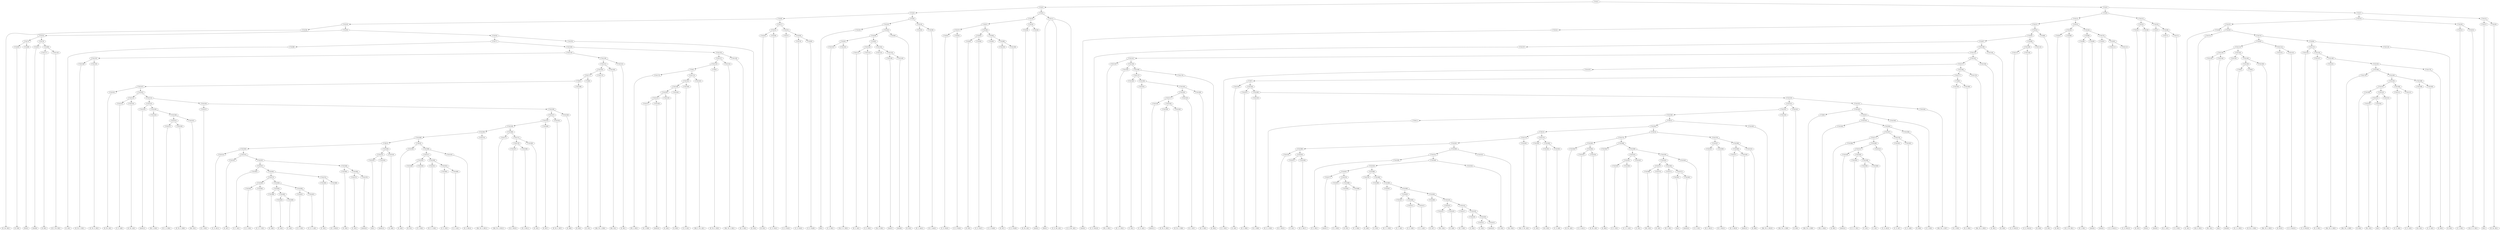 digraph sample{
"C742(1)"->"C742(2)"
"C742(1)"->"C742(3)"
"C742(2)"->"C742(4)"
"C742(2)"->"C742(5)"
"C742(3)"->"C742(6)"
"C742(3)"->"C742(7)"
"C742(4)"->"C742(8)"
"C742(4)"->"C742(9)"
"C742(5)"->"C742(10)"
"C742(5)"->"C742(11)"
"C742(6)"->"C742(12)"
"C742(6)"->"C742(13)"
"C742(7)"->"C742(14)"
"C742(7)"->"C742(15)"
"C742(8)"->"C742(16)"
"C742(8)"->"C742(17)"
"C742(9)"->"C742(18)"
"C742(9)"->"C742(19)"
"C742(10)"->"C-542(1)"
"C742(10)"->"C742(20)"
"C742(11)"->"[Dis](1)"
"C742(11)"->"[C  D  Dis  A](1)"
"C742(11)"->"[C  D  Dis  A](2)"
"C742(12)"->"C742(21)"
"C742(12)"->"C742(22)"
"C742(13)"->"C742(23)"
"C742(13)"->"C742(24)"
"C742(14)"->"C742(25)"
"C742(14)"->"C742(26)"
"C742(15)"->"C742(27)"
"C742(15)"->"C742(28)"
"C742(16)"->"C742(29)"
"C742(16)"->"C742(30)"
"C742(17)"->"C742(31)"
"C742(17)"->"C742(32)"
"C742(18)"->"C742(33)"
"C742(18)"->"C742(34)"
"C742(19)"->"C742(35)"
"C742(19)"->"C742(36)"
"C-542(1)"->"C742(37)"
"C-542(1)"->"C742(38)"
"C742(20)"->"C742(39)"
"C742(20)"->"C742(40)"
"C742(21)"->"C742(41)"
"C742(21)"->"C742(42)"
"C742(22)"->"C742(43)"
"C742(22)"->"C742(44)"
"C742(23)"->"C742(45)"
"C742(23)"->"C742(46)"
"C742(24)"->"C742(47)"
"C742(24)"->"C742(48)"
"C742(25)"->"C742(49)"
"C742(25)"->"C742(50)"
"C742(26)"->"C742(51)"
"C742(26)"->"C742(52)"
"C742(27)"->"[D](1)"
"C742(28)"->"[D  Gis  B](1)"
"C742(29)"->"[D  Gis  B](2)"
"C742(30)"->"C742(53)"
"C742(30)"->"C742(54)"
"C742(31)"->"C742(55)"
"C742(31)"->"C742(56)"
"C742(32)"->"C742(57)"
"C742(32)"->"C742(58)"
"C742(33)"->"[D](2)"
"C742(34)"->"C742(59)"
"C742(34)"->"C742(60)"
"C742(35)"->"[D  G  Ais](1)"
"C742(36)"->"[D  G  Ais](2)"
"C742(37)"->"C742(61)"
"C742(37)"->"C742(62)"
"C742(38)"->"C742(63)"
"C742(38)"->"C742(64)"
"C742(39)"->"[D  Fis  A](1)"
"C742(40)"->"[rest](1)"
"C742(41)"->"[rest](2)"
"C742(42)"->"C742(65)"
"C742(42)"->"C742(66)"
"C742(43)"->"C742(67)"
"C742(43)"->"C742(68)"
"C742(44)"->"C742(69)"
"C742(44)"->"C742(70)"
"C742(45)"->"[D  E](1)"
"C742(46)"->"[Fis](1)"
"C742(47)"->"[rest](3)"
"C742(48)"->"C742(71)"
"C742(48)"->"C742(72)"
"C742(49)"->"[G  A](1)"
"C742(50)"->"C742(73)"
"C742(50)"->"C742(74)"
"C742(51)"->"[C  G  B](1)"
"C742(52)"->"[Cis  D  G  B](1)"
"C742(53)"->"C742(75)"
"C742(53)"->"C742(76)"
"C742(54)"->"C742(77)"
"C742(54)"->"C742(78)"
"C742(55)"->"[D  E](2)"
"C742(56)"->"[C  D  Fis](1)"
"C742(57)"->"[C  D  Fis](2)"
"C742(58)"->"C742(79)"
"C742(58)"->"C742(80)"
"C742(59)"->"C742(81)"
"C742(59)"->"C742(82)"
"C742(60)"->"[D  E](3)"
"C742(61)"->"[C  D  Fis](3)"
"C742(62)"->"[C  D  Fis](4)"
"C742(63)"->"C742(83)"
"C742(63)"->"C742(84)"
"C742(64)"->"C742(85)"
"C742(64)"->"C742(86)"
"C742(65)"->"C742(87)"
"C742(65)"->"C742(88)"
"C742(66)"->"[G  B](1)"
"C742(67)"->"[D  B](1)"
"C742(68)"->"[D  E  Fis  B](1)"
"C742(69)"->"C742(89)"
"C742(69)"->"C742(90)"
"C742(70)"->"C742(91)"
"C742(70)"->"C742(92)"
"C742(71)"->"[D  G  A](1)"
"C742(72)"->"[C  D  B](1)"
"C742(73)"->"[Cis  D  B](1)"
"C742(74)"->"C742(93)"
"C742(74)"->"C742(94)"
"C742(75)"->"C742(95)"
"C742(75)"->"C742(96)"
"C742(76)"->"C742(97)"
"C742(76)"->"C742(98)"
"C742(77)"->"C742(99)"
"C742(77)"->"C742(100)"
"C742(78)"->"[D  E](4)"
"C742(79)"->"[C  D  Fis](5)"
"C742(80)"->"[C  D  Fis](6)"
"C742(81)"->"C742(101)"
"C742(81)"->"C742(102)"
"C742(82)"->"C742(103)"
"C742(82)"->"C742(104)"
"C742(83)"->"[D  E](5)"
"C742(84)"->"[C  D  Fis](7)"
"C742(85)"->"[C  D  Fis](8)"
"C742(86)"->"C742(105)"
"C742(86)"->"C742(106)"
"C742(87)"->"C742(107)"
"C742(87)"->"C742(108)"
"C742(88)"->"C742(109)"
"C742(88)"->"C742(110)"
"C742(89)"->"[D  G  B](1)"
"C742(90)"->"[rest](4)"
"C742(91)"->"[rest](5)"
"C742(92)"->"C742(111)"
"C742(92)"->"C742(112)"
"C742(93)"->"C742(113)"
"C742(93)"->"C742(114)"
"C742(94)"->"C742(115)"
"C742(94)"->"C742(116)"
"C742(95)"->"[D  E](6)"
"C742(96)"->"[Fis](2)"
"C742(97)"->"[rest](6)"
"C742(98)"->"C742(117)"
"C742(98)"->"C742(118)"
"C742(99)"->"[G  A](2)"
"C742(100)"->"C742(119)"
"C742(100)"->"C742(120)"
"C742(101)"->"[C  G  B](2)"
"C742(102)"->"[Cis  D  G  B](2)"
"C742(103)"->"C742(121)"
"C742(103)"->"C742(122)"
"C742(104)"->"C742(123)"
"C742(104)"->"C742(124)"
"C742(105)"->"[D  E](7)"
"C742(106)"->"[C  D  Fis](9)"
"C742(107)"->"[C  D  Fis](10)"
"C742(108)"->"C742(125)"
"C742(108)"->"C742(126)"
"C742(109)"->"C742(127)"
"C742(109)"->"C742(128)"
"C742(110)"->"[D  E](8)"
"C742(111)"->"[C  D  Fis](11)"
"C742(112)"->"[C  D  Fis](12)"
"C742(113)"->"C742(129)"
"C742(113)"->"C742(130)"
"C742(114)"->"C742(131)"
"C742(114)"->"C742(132)"
"C742(115)"->"C742(133)"
"C742(115)"->"C742(134)"
"C742(116)"->"[G  B](2)"
"C742(117)"->"[D  B](2)"
"C742(118)"->"[D  E  Fis  B](2)"
"C742(119)"->"C742(135)"
"C742(119)"->"C742(136)"
"C742(120)"->"C742(137)"
"C742(120)"->"C742(138)"
"C742(121)"->"[D  G  A](2)"
"C742(122)"->"[C  D  B](2)"
"C742(123)"->"[Cis  D  B](2)"
"C742(124)"->"C742(139)"
"C742(124)"->"C742(140)"
"C742(125)"->"C742(141)"
"C742(125)"->"C742(142)"
"C742(126)"->"[D  E](9)"
"C742(127)"->"[C  D  Fis](13)"
"C742(128)"->"[C  D  Fis](14)"
"C742(129)"->"C742(143)"
"C742(129)"->"C742(144)"
"C742(130)"->"C742(145)"
"C742(130)"->"C742(146)"
"C742(131)"->"[D  E](10)"
"C742(132)"->"[C  D  Fis](15)"
"C742(133)"->"[C  D  Fis](16)"
"C742(134)"->"C742(147)"
"C742(134)"->"C742(148)"
"C742(135)"->"C742(149)"
"C742(135)"->"C742(150)"
"C742(136)"->"C742(151)"
"C742(136)"->"C742(152)"
"C742(137)"->"C742(153)"
"C742(137)"->"C742(154)"
"C742(138)"->"[D  G  B](2)"
"C742(139)"->"[rest](7)"
"C742(140)"->"[rest](8)"
"C742(141)"->"C742(155)"
"C742(141)"->"C742(156)"
"C742(142)"->"C742(157)"
"C742(142)"->"C742(158)"
"C742(143)"->"[Fis  G](1)"
"C742(144)"->"[A](1)"
"C742(145)"->"[rest](9)"
"C742(146)"->"C742(159)"
"C742(146)"->"C742(160)"
"C742(147)"->"[E  G  B](1)"
"C742(148)"->"C742(161)"
"C742(148)"->"C742(162)"
"C742(149)"->"[E  Fis  G  B](1)"
"C742(150)"->"[E  Fis  G  B](2)"
"C742(151)"->"C742(163)"
"C742(151)"->"C742(164)"
"C742(152)"->"[E  B](1)"
"C742(153)"->"C729(1)"
"C742(153)"->"C729(2)"
"C742(154)"->"[Dis  Fis  A  B](1)"
"C742(155)"->"[Fis  A  B](1)"
"C742(156)"->"C742(165)"
"C742(156)"->"C742(166)"
"C742(157)"->"C742(167)"
"C742(157)"->"C742(168)"
"C742(158)"->"[E  B](2)"
"C742(159)"->"C729(3)"
"C742(159)"->"C729(4)"
"C742(160)"->"[Dis  Fis  A  B](2)"
"C742(161)"->"[Dis  Fis  A  B](3)"
"C742(162)"->"C742(169)"
"C742(162)"->"C742(170)"
"C742(163)"->"C742(171)"
"C742(163)"->"C742(172)"
"C742(164)"->"[Dis  E](1)"
"C729(1)"->"C742(173)"
"C729(1)"->"C742(174)"
"C729(2)"->"[E  Fis  G  B](3)"
"C742(165)"->"[E  G  A  B](1)"
"C742(166)"->"C742(175)"
"C742(166)"->"C742(176)"
"C742(167)"->"[C  E  B](1)"
"C742(168)"->"C742(177)"
"C742(168)"->"C742(178)"
"C729(3)"->"[E  G  A  B](2)"
"C729(4)"->"[E  Fis  G  B](4)"
"C742(169)"->"C742(179)"
"C742(169)"->"C742(180)"
"C742(170)"->"[E  B](3)"
"C742(171)"->"C729(5)"
"C742(171)"->"C729(6)"
"C742(172)"->"[Dis  Fis  A  B](4)"
"C742(173)"->"[Fis  A  B](2)"
"C742(174)"->"C742(181)"
"C742(174)"->"C742(182)"
"C742(175)"->"C742(183)"
"C742(175)"->"C742(184)"
"C742(176)"->"[E  B](4)"
"C742(177)"->"C729(7)"
"C742(177)"->"C729(8)"
"C742(178)"->"[Dis  Fis  A  B](5)"
"C742(179)"->"[Dis  Fis  A  B](6)"
"C742(180)"->"C742(185)"
"C742(180)"->"C742(186)"
"C729(5)"->"C742(187)"
"C729(5)"->"C742(188)"
"C729(6)"->"[E  G](1)"
"C742(181)"->"C742(189)"
"C742(181)"->"C742(190)"
"C742(182)"->"[Dis  E  Fis  A](1)"
"C742(183)"->"[C  D](1)"
"C742(184)"->"C742(191)"
"C742(184)"->"C742(192)"
"C729(7)"->"C742(193)"
"C729(7)"->"C742(194)"
"C729(8)"->"C742(195)"
"C729(8)"->"C742(196)"
"C742(185)"->"C742(197)"
"C742(185)"->"C742(198)"
"C742(186)"->"C742(199)"
"C742(186)"->"C742(200)"
"C742(187)"->"C742(201)"
"C742(187)"->"C742(202)"
"C742(188)"->"[D  B](3)"
"C742(189)"->"C742(203)"
"C742(189)"->"C742(204)"
"C742(190)"->"[C  D  A](1)"
"C742(191)"->"[C  D  A](2)"
"C742(192)"->"C742(205)"
"C742(192)"->"C742(206)"
"C742(193)"->"[G  A](3)"
"C742(194)"->"C742(207)"
"C742(194)"->"C742(208)"
"C742(195)"->"[D  G  B](3)"
"C742(196)"->"[D  G  B](4)"
"C742(197)"->"C742(209)"
"C742(197)"->"C742(210)"
"C742(198)"->"C742(211)"
"C742(198)"->"C742(212)"
"C742(199)"->"[Cis  D](1)"
"C742(200)"->"[C  D  A](3)"
"C742(201)"->"[D  Fis  A](2)"
"C742(202)"->"C742(213)"
"C742(202)"->"C742(214)"
"C742(203)"->"C742(215)"
"C742(203)"->"C742(216)"
"C742(204)"->"[G  B](3)"
"C742(205)"->"C742(217)"
"C742(205)"->"C742(218)"
"C742(206)"->"[D  G  B](5)"
"C742(207)"->"[D  G  B](6)"
"C742(208)"->"C742(219)"
"C742(208)"->"C742(220)"
"C742(209)"->"[D  B](4)"
"C742(210)"->"C742(221)"
"C742(210)"->"C742(222)"
"C742(211)"->"[C  D  A](4)"
"C742(212)"->"[C  D  A](5)"
"C742(213)"->"C742(223)"
"C742(213)"->"C742(224)"
"C742(214)"->"C742(225)"
"C742(214)"->"C742(226)"
"C742(215)"->"C742(227)"
"C742(215)"->"C742(228)"
"C742(216)"->"[G  A](4)"
"C742(217)"->"C742(229)"
"C742(217)"->"C742(230)"
"C742(218)"->"[D  G  B](7)"
"C742(219)"->"[D  G  B](8)"
"C742(220)"->"C742(231)"
"C742(220)"->"C742(232)"
"C742(221)"->"C742(233)"
"C742(221)"->"C742(234)"
"C742(222)"->"[Cis  D](2)"
"C742(223)"->"[C  D  A](6)"
"C742(224)"->"[D  Fis  A](3)"
"C742(225)"->"C742(235)"
"C742(225)"->"C742(236)"
"C742(226)"->"C742(237)"
"C742(226)"->"C742(238)"
"C742(227)"->"[D  G  B](9)"
"C742(228)"->"[rest](10)"
"C742(229)"->"[rest](11)"
"C742(230)"->"C742(239)"
"C742(230)"->"C742(240)"
"C742(231)"->"C742(241)"
"C742(231)"->"C742(242)"
"C742(232)"->"C742(243)"
"C742(232)"->"C742(244)"
"C742(233)"->"[Fis  G](2)"
"C742(234)"->"[A](2)"
"C742(235)"->"[rest](12)"
"C742(236)"->"C742(245)"
"C742(236)"->"C742(246)"
"C742(237)"->"[E  G  B](2)"
"C742(238)"->"C742(247)"
"C742(238)"->"C742(248)"
"C742(239)"->"[E  Fis  G  B](5)"
"C742(240)"->"[E  Fis  G  B](6)"
"C742(241)"->"C742(249)"
"C742(241)"->"C742(250)"
"C742(242)"->"[E  B](5)"
"C742(243)"->"C729(9)"
"C742(243)"->"C729(10)"
"C742(244)"->"[Dis  Fis  A  B](7)"
"C742(245)"->"[Fis  A  B](3)"
"C742(246)"->"C742(251)"
"C742(246)"->"C742(252)"
"C742(247)"->"C742(253)"
"C742(247)"->"C742(254)"
"C742(248)"->"[E  B](6)"
"C742(249)"->"C729(11)"
"C742(249)"->"C729(12)"
"C742(250)"->"[Dis  Fis  A  B](8)"
"C729(9)"->"[Dis  Fis  A  B](9)"
"C729(10)"->"C742(255)"
"C729(10)"->"C742(256)"
"C742(251)"->"C742(257)"
"C742(251)"->"C742(258)"
"C742(252)"->"[Dis  E](2)"
"C742(253)"->"C742(259)"
"C742(253)"->"C742(260)"
"C742(254)"->"[E  Fis  G  B](7)"
"C729(11)"->"[E  G  A  B](3)"
"C729(12)"->"C742(261)"
"C729(12)"->"C742(262)"
"C742(255)"->"C742(263)"
"C742(255)"->"C742(264)"
"C742(256)"->"[C  E  B](2)"
"C742(257)"->"[E  G  A  B](4)"
"C742(258)"->"[E  Fis  G  B](8)"
"C742(259)"->"C742(265)"
"C742(259)"->"C742(266)"
"C742(260)"->"[E  B](7)"
"C742(261)"->"C729(13)"
"C742(261)"->"C729(14)"
"C742(262)"->"[Dis  Fis  A  B](10)"
"C742(263)"->"[Fis  A  B](4)"
"C742(264)"->"C742(267)"
"C742(264)"->"C742(268)"
"C742(265)"->"C742(269)"
"C742(265)"->"C742(270)"
"C742(266)"->"C742(271)"
"C742(266)"->"C742(272)"
"C729(13)"->"C742(273)"
"C729(13)"->"C742(274)"
"C729(14)"->"C742(275)"
"C729(14)"->"C742(276)"
"C742(267)"->"C742(277)"
"C742(267)"->"C742(278)"
"C742(268)"->"[E  B](8)"
"C742(269)"->"C729(15)"
"C742(269)"->"C729(16)"
"C742(270)"->"[Dis  Fis  A  B](11)"
"C742(271)"->"[Dis  Fis  A  B](12)"
"C742(272)"->"C742(279)"
"C742(272)"->"C742(280)"
"C742(273)"->"C742(281)"
"C742(273)"->"C742(282)"
"C742(274)"->"C742(283)"
"C742(274)"->"C742(284)"
"C742(275)"->"C742(285)"
"C742(275)"->"C742(286)"
"C742(276)"->"C742(287)"
"C742(276)"->"C742(288)"
"C742(277)"->"C742(289)"
"C742(277)"->"C742(290)"
"C742(278)"->"C742(291)"
"C742(278)"->"C742(292)"
"C729(15)"->"C742(293)"
"C729(15)"->"C742(294)"
"C729(16)"->"C742(295)"
"C729(16)"->"C742(296)"
"C742(279)"->"C742(297)"
"C742(279)"->"C742(298)"
"C742(280)"->"[E  G](2)"
"C742(281)"->"C742(299)"
"C742(281)"->"C742(300)"
"C742(282)"->"[Dis  E  Fis  A](2)"
"C742(283)"->"[C  D](2)"
"C742(284)"->"C742(301)"
"C742(284)"->"C742(302)"
"C742(285)"->"C742(303)"
"C742(285)"->"C742(304)"
"C742(286)"->"C742(305)"
"C742(286)"->"C742(306)"
"C742(287)"->"C742(307)"
"C742(287)"->"C742(308)"
"C742(288)"->"C742(309)"
"C742(288)"->"C742(310)"
"C742(289)"->"[D  B](5)"
"C742(290)"->"C742(311)"
"C742(290)"->"C742(312)"
"C742(291)"->"[C  D  A](7)"
"C742(292)"->"[C  D  A](8)"
"C742(293)"->"C742(313)"
"C742(293)"->"C742(314)"
"C742(294)"->"C742(315)"
"C742(294)"->"C742(316)"
"C742(295)"->"[G  A](5)"
"C742(296)"->"C742(317)"
"C742(296)"->"C742(318)"
"C742(297)"->"[D  G  B](10)"
"C742(298)"->"[D  G  B](11)"
"C742(299)"->"C742(319)"
"C742(299)"->"C742(320)"
"C742(300)"->"C742(321)"
"C742(300)"->"C742(322)"
"C742(301)"->"[Cis  D](3)"
"C742(302)"->"[C  D  A](9)"
"C742(303)"->"[D  Fis  A](4)"
"C742(304)"->"C742(323)"
"C742(304)"->"C742(324)"
"C742(305)"->"[G  B](4)"
"C742(306)"->"C742(325)"
"C742(306)"->"C742(326)"
"C742(307)"->"[D  G  B](12)"
"C742(308)"->"[D  G  B](13)"
"C742(309)"->"C742(327)"
"C742(309)"->"C742(328)"
"C742(310)"->"[D  B](6)"
"C742(311)"->"C742(329)"
"C742(311)"->"C742(330)"
"C742(312)"->"[C  D  A](10)"
"C742(313)"->"[C  D  A](11)"
"C742(314)"->"C742(331)"
"C742(314)"->"C742(332)"
"C742(315)"->"C742(333)"
"C742(315)"->"C742(334)"
"C742(316)"->"[G  A](6)"
"C742(317)"->"C742(335)"
"C742(317)"->"C742(336)"
"C742(318)"->"[D  G  B](14)"
"C742(319)"->"[D  G  B](15)"
"C742(320)"->"C742(337)"
"C742(320)"->"C742(338)"
"C742(321)"->"C742(339)"
"C742(321)"->"C742(340)"
"C742(322)"->"[Cis  D](4)"
"C742(323)"->"[C  D  A](12)"
"C742(324)"->"[D  Fis  A](5)"
"C742(325)"->"C742(341)"
"C742(325)"->"C742(342)"
"C742(326)"->"C742(343)"
"C742(326)"->"C742(344)"
"C742(327)"->"[D  G  B](16)"
"C742(328)"->"[rest](13)"
"C742(329)"->"[rest](14)"
"C742(330)"->"C742(345)"
"C742(330)"->"C742(346)"
"C742(331)"->"[G  A](7)"
"C742(332)"->"C742(347)"
"C742(332)"->"C742(348)"
"C742(333)"->"[G](1)"
"C742(334)"->"[rest](15)"
"C742(335)"->"C742(349)"
"C742(335)"->"C742(350)"
"C742(336)"->"C742(351)"
"C742(336)"->"C742(352)"
"C742(337)"->"[F  G](1)"
"C742(338)"->"[D  G  B](17)"
"C742(339)"->"[F  G  B](1)"
"C742(340)"->"C742(353)"
"C742(340)"->"C742(354)"
"C742(341)"->"C742(355)"
"C742(341)"->"C742(356)"
"C742(342)"->"[C  E](1)"
"C742(343)"->"C742(357)"
"C742(343)"->"C742(358)"
"C742(344)"->"[C  E  G](1)"
"C742(345)"->"[C  E  F  G](1)"
"C742(346)"->"C742(359)"
"C742(346)"->"C742(360)"
"C742(347)"->"C742(361)"
"C742(347)"->"C742(362)"
"C742(348)"->"C742(363)"
"C742(348)"->"C742(364)"
"C742(349)"->"[D  F](1)"
"C742(350)"->"[F  G  B](2)"
"C742(351)"->"[D  F  G  B](1)"
"C742(352)"->"C742(365)"
"C742(352)"->"C742(366)"
"C742(353)"->"C742(367)"
"C742(353)"->"C742(368)"
"C742(354)"->"[E  G](3)"
"C742(355)"->"[C  E  G](2)"
"C742(356)"->"[C  E  G  A](1)"
"C742(357)"->"C742(369)"
"C742(357)"->"C742(370)"
"C742(358)"->"C742(371)"
"C742(358)"->"C742(372)"
"C742(359)"->"[F  A](1)"
"C742(360)"->"[C  A](1)"
"C742(361)"->"[C  F  A](1)"
"C742(362)"->"C742(373)"
"C742(362)"->"C742(374)"
"C742(363)"->"[E  G](4)"
"C742(364)"->"C742(375)"
"C742(364)"->"C742(376)"
"C742(365)"->"[C  E  G](3)"
"C742(366)"->"[C  G  A](1)"
"C742(367)"->"C742(377)"
"C742(367)"->"C742(378)"
"C742(368)"->"C742(379)"
"C742(368)"->"C742(380)"
"C742(369)"->"[Fis  G](3)"
"C742(370)"->"[E  G](5)"
"C742(371)"->"[D  F  B](1)"
"C742(372)"->"C742(381)"
"C742(372)"->"C742(382)"
"C742(373)"->"C742(383)"
"C742(373)"->"C742(384)"
"C742(374)"->"C742(385)"
"C742(374)"->"C742(386)"
"C742(375)"->"[C  E](2)"
"C742(376)"->"[rest](16)"
"C742(377)"->"[rest](17)"
"C742(378)"->"C742(387)"
"C742(378)"->"C742(388)"
"C742(379)"->"[G  A](8)"
"C742(380)"->"C742(389)"
"C742(380)"->"C742(390)"
"C742(381)"->"[G](2)"
"C742(382)"->"[rest](18)"
"C742(383)"->"C742(391)"
"C742(383)"->"C742(392)"
"C742(384)"->"C742(393)"
"C742(384)"->"C742(394)"
"C742(385)"->"[F  G](2)"
"C742(386)"->"[D  G  B](18)"
"C742(387)"->"[F  G  B](3)"
"C742(388)"->"C742(395)"
"C742(388)"->"C742(396)"
"C742(389)"->"[C  E](3)"
"C742(390)"->"C742(397)"
"C742(390)"->"C742(398)"
"C742(391)"->"[C  E  G](4)"
"C742(392)"->"[C  E  F  G](2)"
"C742(393)"->"C742(399)"
"C742(393)"->"C742(400)"
"C742(394)"->"C742(401)"
"C742(394)"->"C742(402)"
"C742(395)"->"[D  F](2)"
"C742(396)"->"[F  G  B](4)"
"C742(397)"->"[D  F  G  B](2)"
"C742(398)"->"C742(403)"
"C742(398)"->"C742(404)"
"C742(399)"->"[E  G](6)"
"C742(400)"->"C742(405)"
"C742(400)"->"C742(406)"
"C742(401)"->"[C  E  G](5)"
"C742(402)"->"[C  E  G  A](2)"
"C742(403)"->"C742(407)"
"C742(403)"->"C742(408)"
"C742(404)"->"C742(409)"
"C742(404)"->"C742(410)"
"C742(405)"->"[F  A](2)"
"C742(406)"->"[C  A](2)"
"C742(407)"->"[C  F  A](2)"
"C742(408)"->"C742(411)"
"C742(408)"->"C742(412)"
"C742(409)"->"[E  G](7)"
"C742(410)"->"C742(413)"
"C742(410)"->"C742(414)"
"C742(411)"->"[C  E  G](6)"
"C742(412)"->"[C  G  A](2)"
"C742(413)"->"C742(415)"
"C742(413)"->"C742(416)"
"C742(414)"->"C742(417)"
"C742(414)"->"C742(418)"
"C742(415)"->"[Fis  G](4)"
"C742(416)"->"[E  G](8)"
"C742(417)"->"[D  F  B](2)"
"C742(418)"->"C742(419)"
"C742(418)"->"C742(420)"
"C742(419)"->"[C  E](4)"
"C742(420)"->"C742(421)"
"C742(420)"->"C742(422)"
"C742(421)"->"[C  E](5)"
"C742(422)"->"[rest](19)"
{rank = min; "C742(1)";}
{rank = same; "C742(2)"; "C742(3)";}
{rank = same; "C742(4)"; "C742(5)"; "C742(6)"; "C742(7)";}
{rank = same; "C742(8)"; "C742(9)"; "C742(10)"; "C742(11)"; "C742(12)"; "C742(13)"; "C742(14)"; "C742(15)";}
{rank = same; "C742(16)"; "C742(17)"; "C742(18)"; "C742(19)"; "C-542(1)"; "C742(20)"; "C742(21)"; "C742(22)"; "C742(23)"; "C742(24)"; "C742(25)"; "C742(26)"; "C742(27)"; "C742(28)";}
{rank = same; "C742(29)"; "C742(30)"; "C742(31)"; "C742(32)"; "C742(33)"; "C742(34)"; "C742(35)"; "C742(36)"; "C742(37)"; "C742(38)"; "C742(39)"; "C742(40)"; "C742(41)"; "C742(42)"; "C742(43)"; "C742(44)"; "C742(45)"; "C742(46)"; "C742(47)"; "C742(48)"; "C742(49)"; "C742(50)"; "C742(51)"; "C742(52)";}
{rank = same; "C742(53)"; "C742(54)"; "C742(55)"; "C742(56)"; "C742(57)"; "C742(58)"; "C742(59)"; "C742(60)"; "C742(61)"; "C742(62)"; "C742(63)"; "C742(64)"; "C742(65)"; "C742(66)"; "C742(67)"; "C742(68)"; "C742(69)"; "C742(70)"; "C742(71)"; "C742(72)"; "C742(73)"; "C742(74)";}
{rank = same; "C742(75)"; "C742(76)"; "C742(77)"; "C742(78)"; "C742(79)"; "C742(80)"; "C742(81)"; "C742(82)"; "C742(83)"; "C742(84)"; "C742(85)"; "C742(86)"; "C742(87)"; "C742(88)"; "C742(89)"; "C742(90)"; "C742(91)"; "C742(92)"; "C742(93)"; "C742(94)";}
{rank = same; "C742(95)"; "C742(96)"; "C742(97)"; "C742(98)"; "C742(99)"; "C742(100)"; "C742(101)"; "C742(102)"; "C742(103)"; "C742(104)"; "C742(105)"; "C742(106)"; "C742(107)"; "C742(108)"; "C742(109)"; "C742(110)"; "C742(111)"; "C742(112)"; "C742(113)"; "C742(114)"; "C742(115)"; "C742(116)";}
{rank = same; "C742(117)"; "C742(118)"; "C742(119)"; "C742(120)"; "C742(121)"; "C742(122)"; "C742(123)"; "C742(124)"; "C742(125)"; "C742(126)"; "C742(127)"; "C742(128)"; "C742(129)"; "C742(130)"; "C742(131)"; "C742(132)"; "C742(133)"; "C742(134)";}
{rank = same; "C742(135)"; "C742(136)"; "C742(137)"; "C742(138)"; "C742(139)"; "C742(140)"; "C742(141)"; "C742(142)"; "C742(143)"; "C742(144)"; "C742(145)"; "C742(146)"; "C742(147)"; "C742(148)";}
{rank = same; "C742(149)"; "C742(150)"; "C742(151)"; "C742(152)"; "C742(153)"; "C742(154)"; "C742(155)"; "C742(156)"; "C742(157)"; "C742(158)"; "C742(159)"; "C742(160)"; "C742(161)"; "C742(162)";}
{rank = same; "C742(163)"; "C742(164)"; "C729(1)"; "C729(2)"; "C742(165)"; "C742(166)"; "C742(167)"; "C742(168)"; "C729(3)"; "C729(4)"; "C742(169)"; "C742(170)";}
{rank = same; "C742(171)"; "C742(172)"; "C742(173)"; "C742(174)"; "C742(175)"; "C742(176)"; "C742(177)"; "C742(178)"; "C742(179)"; "C742(180)";}
{rank = same; "C729(5)"; "C729(6)"; "C742(181)"; "C742(182)"; "C742(183)"; "C742(184)"; "C729(7)"; "C729(8)"; "C742(185)"; "C742(186)";}
{rank = same; "C742(187)"; "C742(188)"; "C742(189)"; "C742(190)"; "C742(191)"; "C742(192)"; "C742(193)"; "C742(194)"; "C742(195)"; "C742(196)"; "C742(197)"; "C742(198)"; "C742(199)"; "C742(200)";}
{rank = same; "C742(201)"; "C742(202)"; "C742(203)"; "C742(204)"; "C742(205)"; "C742(206)"; "C742(207)"; "C742(208)"; "C742(209)"; "C742(210)"; "C742(211)"; "C742(212)";}
{rank = same; "C742(213)"; "C742(214)"; "C742(215)"; "C742(216)"; "C742(217)"; "C742(218)"; "C742(219)"; "C742(220)"; "C742(221)"; "C742(222)";}
{rank = same; "C742(223)"; "C742(224)"; "C742(225)"; "C742(226)"; "C742(227)"; "C742(228)"; "C742(229)"; "C742(230)"; "C742(231)"; "C742(232)"; "C742(233)"; "C742(234)";}
{rank = same; "C742(235)"; "C742(236)"; "C742(237)"; "C742(238)"; "C742(239)"; "C742(240)"; "C742(241)"; "C742(242)"; "C742(243)"; "C742(244)";}
{rank = same; "C742(245)"; "C742(246)"; "C742(247)"; "C742(248)"; "C742(249)"; "C742(250)"; "C729(9)"; "C729(10)";}
{rank = same; "C742(251)"; "C742(252)"; "C742(253)"; "C742(254)"; "C729(11)"; "C729(12)"; "C742(255)"; "C742(256)";}
{rank = same; "C742(257)"; "C742(258)"; "C742(259)"; "C742(260)"; "C742(261)"; "C742(262)"; "C742(263)"; "C742(264)";}
{rank = same; "C742(265)"; "C742(266)"; "C729(13)"; "C729(14)"; "C742(267)"; "C742(268)";}
{rank = same; "C742(269)"; "C742(270)"; "C742(271)"; "C742(272)"; "C742(273)"; "C742(274)"; "C742(275)"; "C742(276)"; "C742(277)"; "C742(278)";}
{rank = same; "C729(15)"; "C729(16)"; "C742(279)"; "C742(280)"; "C742(281)"; "C742(282)"; "C742(283)"; "C742(284)"; "C742(285)"; "C742(286)"; "C742(287)"; "C742(288)"; "C742(289)"; "C742(290)"; "C742(291)"; "C742(292)";}
{rank = same; "C742(293)"; "C742(294)"; "C742(295)"; "C742(296)"; "C742(297)"; "C742(298)"; "C742(299)"; "C742(300)"; "C742(301)"; "C742(302)"; "C742(303)"; "C742(304)"; "C742(305)"; "C742(306)"; "C742(307)"; "C742(308)"; "C742(309)"; "C742(310)"; "C742(311)"; "C742(312)";}
{rank = same; "C742(313)"; "C742(314)"; "C742(315)"; "C742(316)"; "C742(317)"; "C742(318)"; "C742(319)"; "C742(320)"; "C742(321)"; "C742(322)"; "C742(323)"; "C742(324)"; "C742(325)"; "C742(326)"; "C742(327)"; "C742(328)"; "C742(329)"; "C742(330)";}
{rank = same; "C742(331)"; "C742(332)"; "C742(333)"; "C742(334)"; "C742(335)"; "C742(336)"; "C742(337)"; "C742(338)"; "C742(339)"; "C742(340)"; "C742(341)"; "C742(342)"; "C742(343)"; "C742(344)"; "C742(345)"; "C742(346)";}
{rank = same; "C742(347)"; "C742(348)"; "C742(349)"; "C742(350)"; "C742(351)"; "C742(352)"; "C742(353)"; "C742(354)"; "C742(355)"; "C742(356)"; "C742(357)"; "C742(358)"; "C742(359)"; "C742(360)";}
{rank = same; "C742(361)"; "C742(362)"; "C742(363)"; "C742(364)"; "C742(365)"; "C742(366)"; "C742(367)"; "C742(368)"; "C742(369)"; "C742(370)"; "C742(371)"; "C742(372)";}
{rank = same; "C742(373)"; "C742(374)"; "C742(375)"; "C742(376)"; "C742(377)"; "C742(378)"; "C742(379)"; "C742(380)"; "C742(381)"; "C742(382)";}
{rank = same; "C742(383)"; "C742(384)"; "C742(385)"; "C742(386)"; "C742(387)"; "C742(388)"; "C742(389)"; "C742(390)";}
{rank = same; "C742(391)"; "C742(392)"; "C742(393)"; "C742(394)"; "C742(395)"; "C742(396)"; "C742(397)"; "C742(398)";}
{rank = same; "C742(399)"; "C742(400)"; "C742(401)"; "C742(402)"; "C742(403)"; "C742(404)";}
{rank = same; "C742(405)"; "C742(406)"; "C742(407)"; "C742(408)"; "C742(409)"; "C742(410)";}
{rank = same; "C742(411)"; "C742(412)"; "C742(413)"; "C742(414)";}
{rank = same; "C742(415)"; "C742(416)"; "C742(417)"; "C742(418)";}
{rank = same; "C742(419)"; "C742(420)";}
{rank = same; "C742(421)"; "C742(422)";}
{rank = same; "[Dis](1)"; "[C  D  Dis  A](1)"; "[C  D  Dis  A](2)"; "[D](1)"; "[D  Gis  B](1)"; "[D  Gis  B](2)"; "[D](2)"; "[D  G  Ais](1)"; "[D  G  Ais](2)"; "[D  Fis  A](1)"; "[rest](1)"; "[rest](2)"; "[D  E](1)"; "[Fis](1)"; "[rest](3)"; "[G  A](1)"; "[C  G  B](1)"; "[Cis  D  G  B](1)"; "[D  E](2)"; "[C  D  Fis](1)"; "[C  D  Fis](2)"; "[D  E](3)"; "[C  D  Fis](3)"; "[C  D  Fis](4)"; "[G  B](1)"; "[D  B](1)"; "[D  E  Fis  B](1)"; "[D  G  A](1)"; "[C  D  B](1)"; "[Cis  D  B](1)"; "[D  E](4)"; "[C  D  Fis](5)"; "[C  D  Fis](6)"; "[D  E](5)"; "[C  D  Fis](7)"; "[C  D  Fis](8)"; "[D  G  B](1)"; "[rest](4)"; "[rest](5)"; "[D  E](6)"; "[Fis](2)"; "[rest](6)"; "[G  A](2)"; "[C  G  B](2)"; "[Cis  D  G  B](2)"; "[D  E](7)"; "[C  D  Fis](9)"; "[C  D  Fis](10)"; "[D  E](8)"; "[C  D  Fis](11)"; "[C  D  Fis](12)"; "[G  B](2)"; "[D  B](2)"; "[D  E  Fis  B](2)"; "[D  G  A](2)"; "[C  D  B](2)"; "[Cis  D  B](2)"; "[D  E](9)"; "[C  D  Fis](13)"; "[C  D  Fis](14)"; "[D  E](10)"; "[C  D  Fis](15)"; "[C  D  Fis](16)"; "[D  G  B](2)"; "[rest](7)"; "[rest](8)"; "[Fis  G](1)"; "[A](1)"; "[rest](9)"; "[E  G  B](1)"; "[E  Fis  G  B](1)"; "[E  Fis  G  B](2)"; "[E  B](1)"; "[Dis  Fis  A  B](1)"; "[Fis  A  B](1)"; "[E  B](2)"; "[Dis  Fis  A  B](2)"; "[Dis  Fis  A  B](3)"; "[Dis  E](1)"; "[E  Fis  G  B](3)"; "[E  G  A  B](1)"; "[C  E  B](1)"; "[E  G  A  B](2)"; "[E  Fis  G  B](4)"; "[E  B](3)"; "[Dis  Fis  A  B](4)"; "[Fis  A  B](2)"; "[E  B](4)"; "[Dis  Fis  A  B](5)"; "[Dis  Fis  A  B](6)"; "[E  G](1)"; "[Dis  E  Fis  A](1)"; "[C  D](1)"; "[D  B](3)"; "[C  D  A](1)"; "[C  D  A](2)"; "[G  A](3)"; "[D  G  B](3)"; "[D  G  B](4)"; "[Cis  D](1)"; "[C  D  A](3)"; "[D  Fis  A](2)"; "[G  B](3)"; "[D  G  B](5)"; "[D  G  B](6)"; "[D  B](4)"; "[C  D  A](4)"; "[C  D  A](5)"; "[G  A](4)"; "[D  G  B](7)"; "[D  G  B](8)"; "[Cis  D](2)"; "[C  D  A](6)"; "[D  Fis  A](3)"; "[D  G  B](9)"; "[rest](10)"; "[rest](11)"; "[Fis  G](2)"; "[A](2)"; "[rest](12)"; "[E  G  B](2)"; "[E  Fis  G  B](5)"; "[E  Fis  G  B](6)"; "[E  B](5)"; "[Dis  Fis  A  B](7)"; "[Fis  A  B](3)"; "[E  B](6)"; "[Dis  Fis  A  B](8)"; "[Dis  Fis  A  B](9)"; "[Dis  E](2)"; "[E  Fis  G  B](7)"; "[E  G  A  B](3)"; "[C  E  B](2)"; "[E  G  A  B](4)"; "[E  Fis  G  B](8)"; "[E  B](7)"; "[Dis  Fis  A  B](10)"; "[Fis  A  B](4)"; "[E  B](8)"; "[Dis  Fis  A  B](11)"; "[Dis  Fis  A  B](12)"; "[E  G](2)"; "[Dis  E  Fis  A](2)"; "[C  D](2)"; "[D  B](5)"; "[C  D  A](7)"; "[C  D  A](8)"; "[G  A](5)"; "[D  G  B](10)"; "[D  G  B](11)"; "[Cis  D](3)"; "[C  D  A](9)"; "[D  Fis  A](4)"; "[G  B](4)"; "[D  G  B](12)"; "[D  G  B](13)"; "[D  B](6)"; "[C  D  A](10)"; "[C  D  A](11)"; "[G  A](6)"; "[D  G  B](14)"; "[D  G  B](15)"; "[Cis  D](4)"; "[C  D  A](12)"; "[D  Fis  A](5)"; "[D  G  B](16)"; "[rest](13)"; "[rest](14)"; "[G  A](7)"; "[G](1)"; "[rest](15)"; "[F  G](1)"; "[D  G  B](17)"; "[F  G  B](1)"; "[C  E](1)"; "[C  E  G](1)"; "[C  E  F  G](1)"; "[D  F](1)"; "[F  G  B](2)"; "[D  F  G  B](1)"; "[E  G](3)"; "[C  E  G](2)"; "[C  E  G  A](1)"; "[F  A](1)"; "[C  A](1)"; "[C  F  A](1)"; "[E  G](4)"; "[C  E  G](3)"; "[C  G  A](1)"; "[Fis  G](3)"; "[E  G](5)"; "[D  F  B](1)"; "[C  E](2)"; "[rest](16)"; "[rest](17)"; "[G  A](8)"; "[G](2)"; "[rest](18)"; "[F  G](2)"; "[D  G  B](18)"; "[F  G  B](3)"; "[C  E](3)"; "[C  E  G](4)"; "[C  E  F  G](2)"; "[D  F](2)"; "[F  G  B](4)"; "[D  F  G  B](2)"; "[E  G](6)"; "[C  E  G](5)"; "[C  E  G  A](2)"; "[F  A](2)"; "[C  A](2)"; "[C  F  A](2)"; "[E  G](7)"; "[C  E  G](6)"; "[C  G  A](2)"; "[Fis  G](4)"; "[E  G](8)"; "[D  F  B](2)"; "[C  E](4)"; "[C  E](5)"; "[rest](19)";}
}